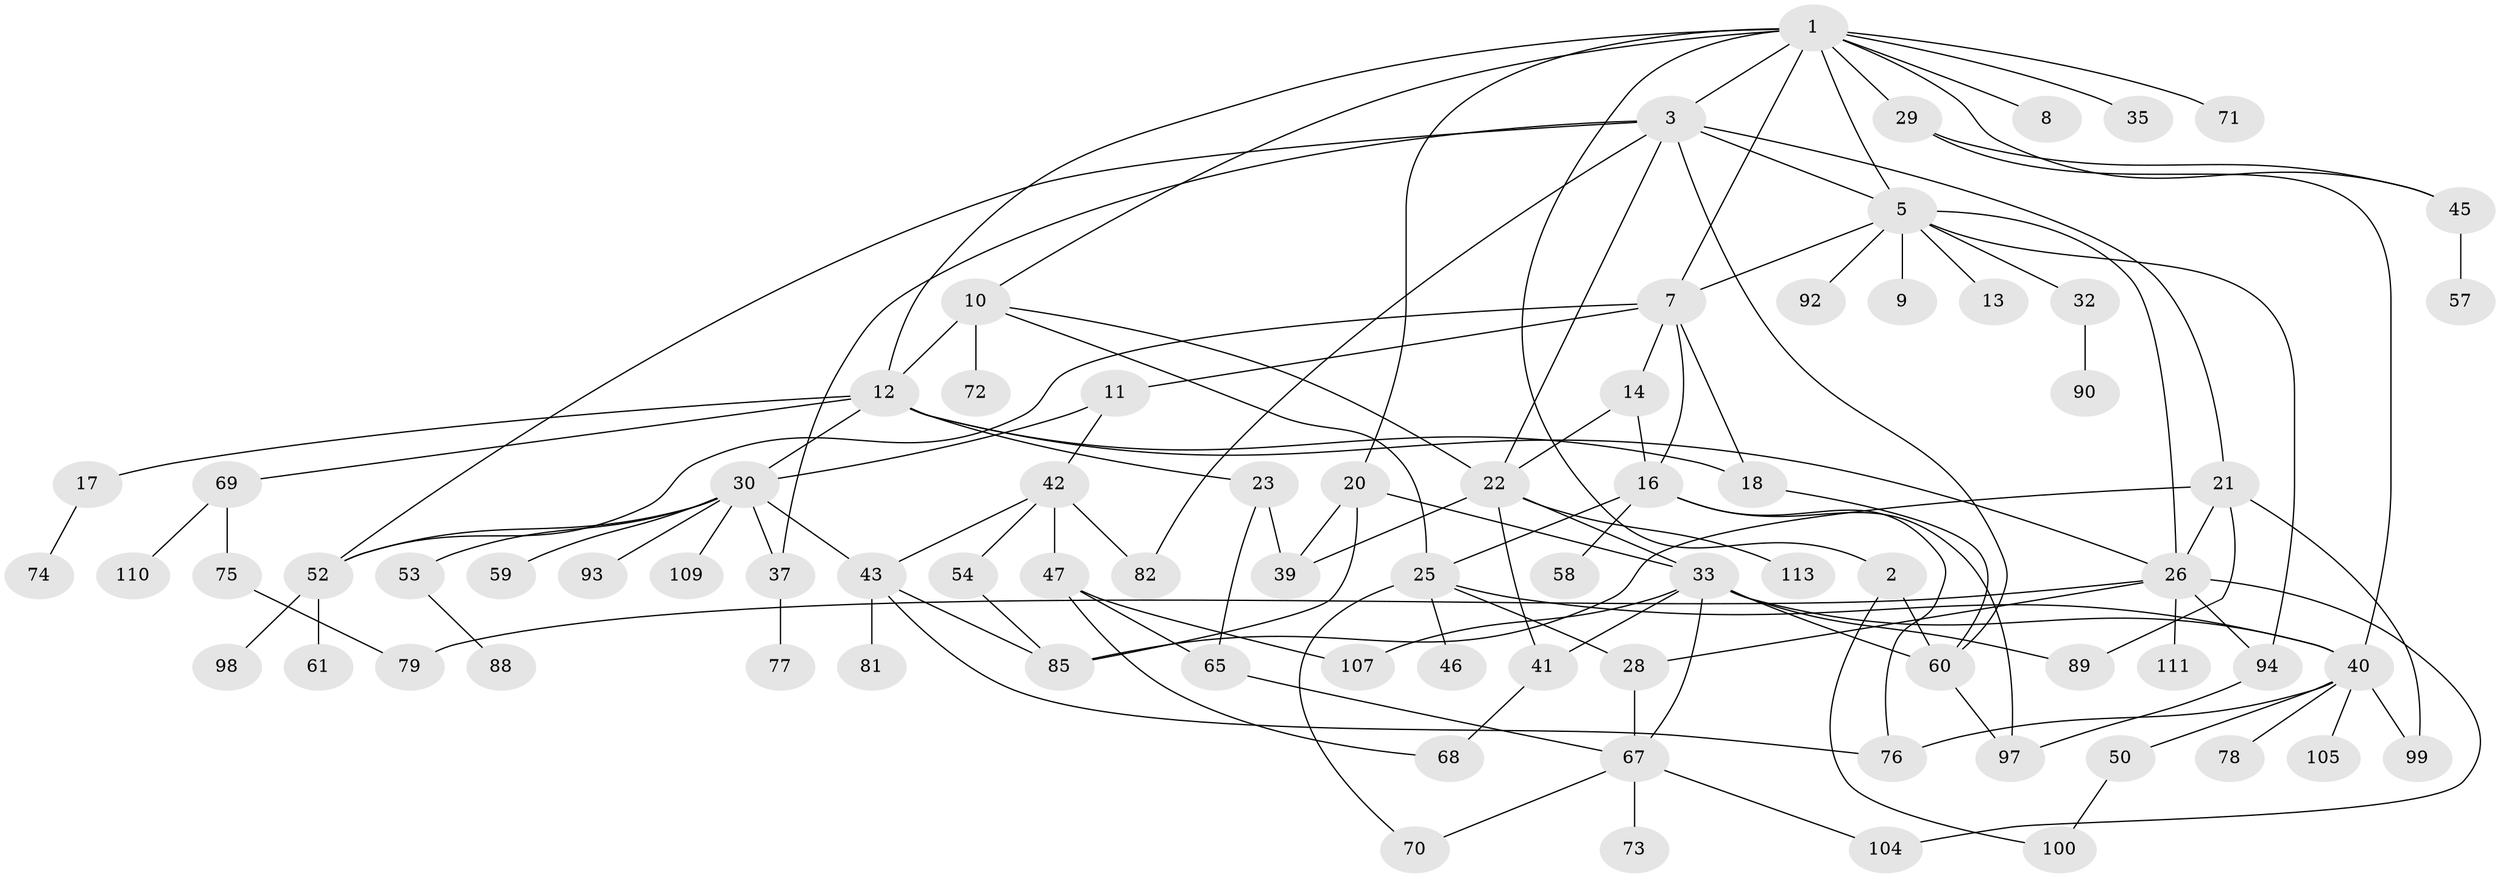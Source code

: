 // Generated by graph-tools (version 1.1) at 2025/23/03/03/25 07:23:33]
// undirected, 79 vertices, 124 edges
graph export_dot {
graph [start="1"]
  node [color=gray90,style=filled];
  1 [super="+4"];
  2 [super="+19"];
  3 [super="+6"];
  5 [super="+91"];
  7 [super="+66"];
  8;
  9;
  10;
  11 [super="+24"];
  12 [super="+15"];
  13;
  14 [super="+44"];
  16 [super="+36"];
  17 [super="+34"];
  18 [super="+108"];
  20 [super="+51"];
  21 [super="+38"];
  22 [super="+27"];
  23 [super="+48"];
  25 [super="+112"];
  26 [super="+87"];
  28;
  29 [super="+31"];
  30 [super="+49"];
  32;
  33 [super="+84"];
  35;
  37 [super="+64"];
  39 [super="+80"];
  40 [super="+101"];
  41;
  42;
  43 [super="+55"];
  45;
  46;
  47 [super="+96"];
  50 [super="+62"];
  52 [super="+83"];
  53 [super="+63"];
  54 [super="+56"];
  57;
  58;
  59;
  60 [super="+103"];
  61;
  65 [super="+102"];
  67 [super="+86"];
  68;
  69;
  70;
  71;
  72;
  73;
  74;
  75 [super="+106"];
  76;
  77;
  78;
  79 [super="+95"];
  81;
  82;
  85;
  88;
  89;
  90;
  92;
  93;
  94;
  97;
  98;
  99;
  100;
  104;
  105;
  107;
  109;
  110;
  111;
  113;
  1 -- 2;
  1 -- 3;
  1 -- 10;
  1 -- 12;
  1 -- 29;
  1 -- 35;
  1 -- 7;
  1 -- 20;
  1 -- 71;
  1 -- 8;
  1 -- 45;
  1 -- 5;
  2 -- 100;
  2 -- 60;
  3 -- 5;
  3 -- 21;
  3 -- 52;
  3 -- 82;
  3 -- 60;
  3 -- 22;
  3 -- 37;
  5 -- 9;
  5 -- 13;
  5 -- 26;
  5 -- 32;
  5 -- 92;
  5 -- 94;
  5 -- 7;
  7 -- 11;
  7 -- 14;
  7 -- 18;
  7 -- 52;
  7 -- 16;
  10 -- 25;
  10 -- 72;
  10 -- 12;
  10 -- 22;
  11 -- 42;
  11 -- 30;
  12 -- 17;
  12 -- 69;
  12 -- 30;
  12 -- 23;
  12 -- 18;
  12 -- 26;
  14 -- 16;
  14 -- 22;
  16 -- 76;
  16 -- 25;
  16 -- 97;
  16 -- 58;
  17 -- 74;
  18 -- 60;
  20 -- 39;
  20 -- 85;
  20 -- 33;
  21 -- 99;
  21 -- 89;
  21 -- 26;
  21 -- 85;
  22 -- 33;
  22 -- 41;
  22 -- 113;
  22 -- 39;
  23 -- 39;
  23 -- 65;
  25 -- 46;
  25 -- 40;
  25 -- 28;
  25 -- 70;
  26 -- 28;
  26 -- 79;
  26 -- 104;
  26 -- 94;
  26 -- 111;
  28 -- 67;
  29 -- 40;
  29 -- 45;
  30 -- 37;
  30 -- 43;
  30 -- 93;
  30 -- 52 [weight=2];
  30 -- 53 [weight=2];
  30 -- 59;
  30 -- 109;
  32 -- 90;
  33 -- 40;
  33 -- 107;
  33 -- 60;
  33 -- 89;
  33 -- 41;
  33 -- 67;
  37 -- 77;
  40 -- 50;
  40 -- 76;
  40 -- 78;
  40 -- 105;
  40 -- 99;
  41 -- 68;
  42 -- 47;
  42 -- 54;
  42 -- 82;
  42 -- 43;
  43 -- 85;
  43 -- 81;
  43 -- 76;
  45 -- 57;
  47 -- 65;
  47 -- 68;
  47 -- 107;
  50 -- 100;
  52 -- 61;
  52 -- 98;
  53 -- 88;
  54 -- 85;
  60 -- 97;
  65 -- 67;
  67 -- 70;
  67 -- 73;
  67 -- 104;
  69 -- 75;
  69 -- 110;
  75 -- 79;
  94 -- 97;
}
